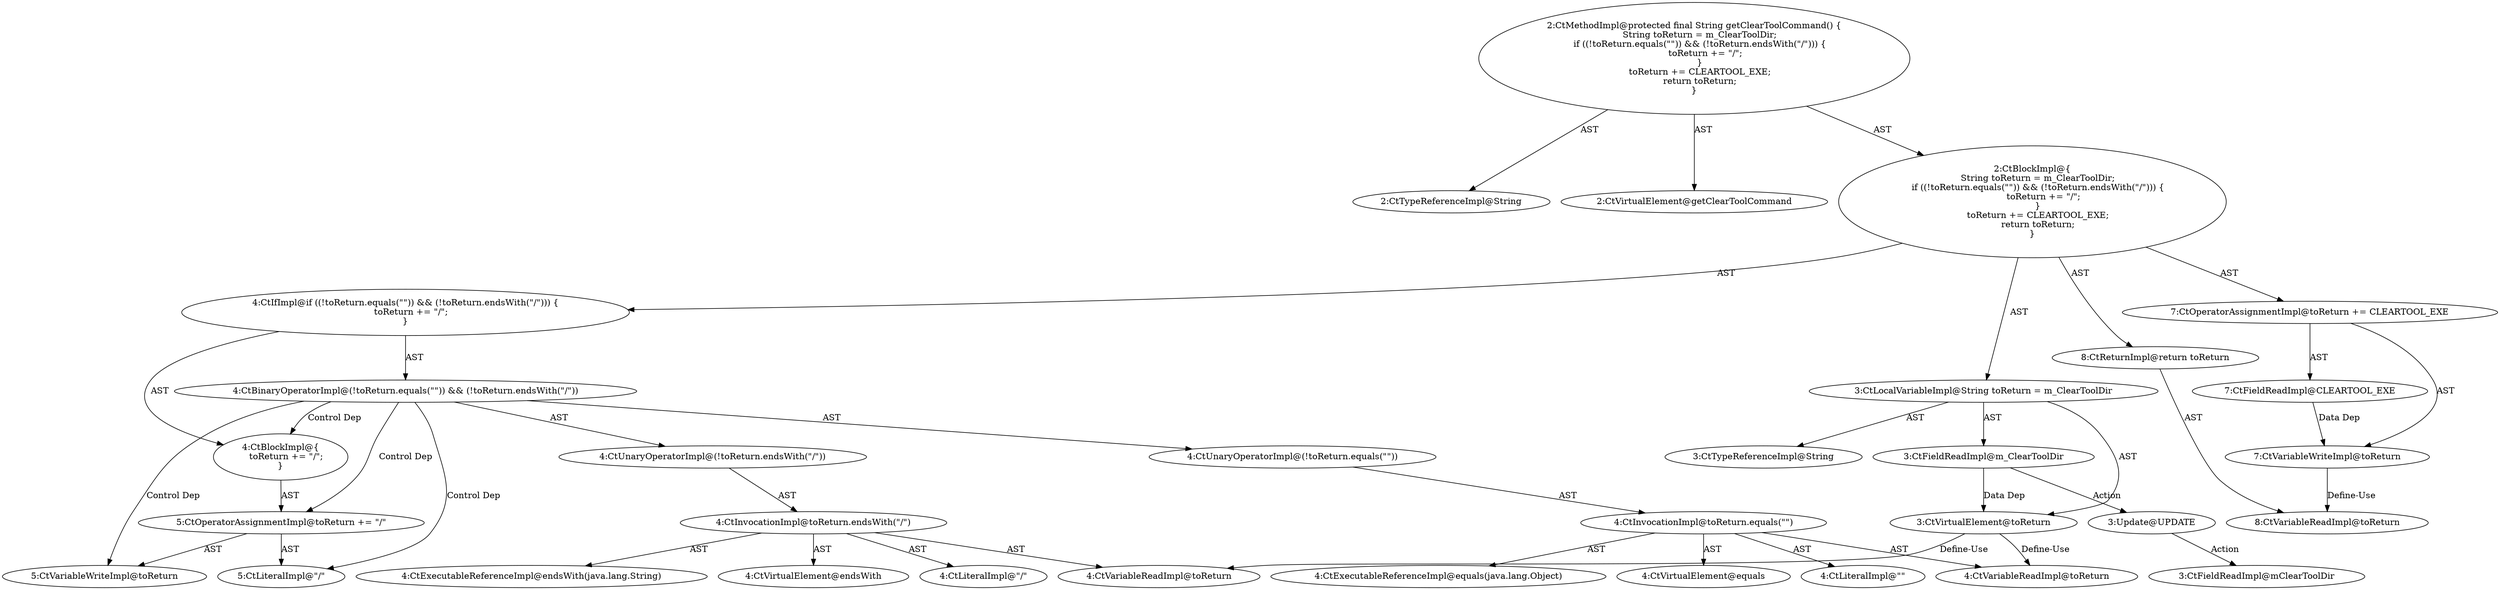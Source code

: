 digraph "getClearToolCommand#?" {
0 [label="2:CtTypeReferenceImpl@String" shape=ellipse]
1 [label="2:CtVirtualElement@getClearToolCommand" shape=ellipse]
2 [label="3:CtTypeReferenceImpl@String" shape=ellipse]
3 [label="3:CtFieldReadImpl@m_ClearToolDir" shape=ellipse]
4 [label="3:CtVirtualElement@toReturn" shape=ellipse]
5 [label="3:CtLocalVariableImpl@String toReturn = m_ClearToolDir" shape=ellipse]
6 [label="4:CtExecutableReferenceImpl@equals(java.lang.Object)" shape=ellipse]
7 [label="4:CtVirtualElement@equals" shape=ellipse]
8 [label="4:CtVariableReadImpl@toReturn" shape=ellipse]
9 [label="4:CtLiteralImpl@\"\"" shape=ellipse]
10 [label="4:CtInvocationImpl@toReturn.equals(\"\")" shape=ellipse]
11 [label="4:CtUnaryOperatorImpl@(!toReturn.equals(\"\"))" shape=ellipse]
12 [label="4:CtExecutableReferenceImpl@endsWith(java.lang.String)" shape=ellipse]
13 [label="4:CtVirtualElement@endsWith" shape=ellipse]
14 [label="4:CtVariableReadImpl@toReturn" shape=ellipse]
15 [label="4:CtLiteralImpl@\"/\"" shape=ellipse]
16 [label="4:CtInvocationImpl@toReturn.endsWith(\"/\")" shape=ellipse]
17 [label="4:CtUnaryOperatorImpl@(!toReturn.endsWith(\"/\"))" shape=ellipse]
18 [label="4:CtBinaryOperatorImpl@(!toReturn.equals(\"\")) && (!toReturn.endsWith(\"/\"))" shape=ellipse]
19 [label="5:CtVariableWriteImpl@toReturn" shape=ellipse]
20 [label="5:CtLiteralImpl@\"/\"" shape=ellipse]
21 [label="5:CtOperatorAssignmentImpl@toReturn += \"/\"" shape=ellipse]
22 [label="4:CtBlockImpl@\{
    toReturn += \"/\";
\}" shape=ellipse]
23 [label="4:CtIfImpl@if ((!toReturn.equals(\"\")) && (!toReturn.endsWith(\"/\"))) \{
    toReturn += \"/\";
\}" shape=ellipse]
24 [label="7:CtVariableWriteImpl@toReturn" shape=ellipse]
25 [label="7:CtFieldReadImpl@CLEARTOOL_EXE" shape=ellipse]
26 [label="7:CtOperatorAssignmentImpl@toReturn += CLEARTOOL_EXE" shape=ellipse]
27 [label="8:CtVariableReadImpl@toReturn" shape=ellipse]
28 [label="8:CtReturnImpl@return toReturn" shape=ellipse]
29 [label="2:CtBlockImpl@\{
    String toReturn = m_ClearToolDir;
    if ((!toReturn.equals(\"\")) && (!toReturn.endsWith(\"/\"))) \{
        toReturn += \"/\";
    \}
    toReturn += CLEARTOOL_EXE;
    return toReturn;
\}" shape=ellipse]
30 [label="2:CtMethodImpl@protected final String getClearToolCommand() \{
    String toReturn = m_ClearToolDir;
    if ((!toReturn.equals(\"\")) && (!toReturn.endsWith(\"/\"))) \{
        toReturn += \"/\";
    \}
    toReturn += CLEARTOOL_EXE;
    return toReturn;
\}" shape=ellipse]
31 [label="3:Update@UPDATE" shape=ellipse]
32 [label="3:CtFieldReadImpl@mClearToolDir" shape=ellipse]
3 -> 4 [label="Data Dep"];
3 -> 31 [label="Action"];
4 -> 8 [label="Define-Use"];
4 -> 14 [label="Define-Use"];
5 -> 4 [label="AST"];
5 -> 2 [label="AST"];
5 -> 3 [label="AST"];
10 -> 7 [label="AST"];
10 -> 8 [label="AST"];
10 -> 6 [label="AST"];
10 -> 9 [label="AST"];
11 -> 10 [label="AST"];
16 -> 13 [label="AST"];
16 -> 14 [label="AST"];
16 -> 12 [label="AST"];
16 -> 15 [label="AST"];
17 -> 16 [label="AST"];
18 -> 11 [label="AST"];
18 -> 17 [label="AST"];
18 -> 22 [label="Control Dep"];
18 -> 21 [label="Control Dep"];
18 -> 19 [label="Control Dep"];
18 -> 20 [label="Control Dep"];
21 -> 19 [label="AST"];
21 -> 20 [label="AST"];
22 -> 21 [label="AST"];
23 -> 18 [label="AST"];
23 -> 22 [label="AST"];
24 -> 27 [label="Define-Use"];
25 -> 24 [label="Data Dep"];
26 -> 24 [label="AST"];
26 -> 25 [label="AST"];
28 -> 27 [label="AST"];
29 -> 5 [label="AST"];
29 -> 23 [label="AST"];
29 -> 26 [label="AST"];
29 -> 28 [label="AST"];
30 -> 1 [label="AST"];
30 -> 0 [label="AST"];
30 -> 29 [label="AST"];
31 -> 32 [label="Action"];
}